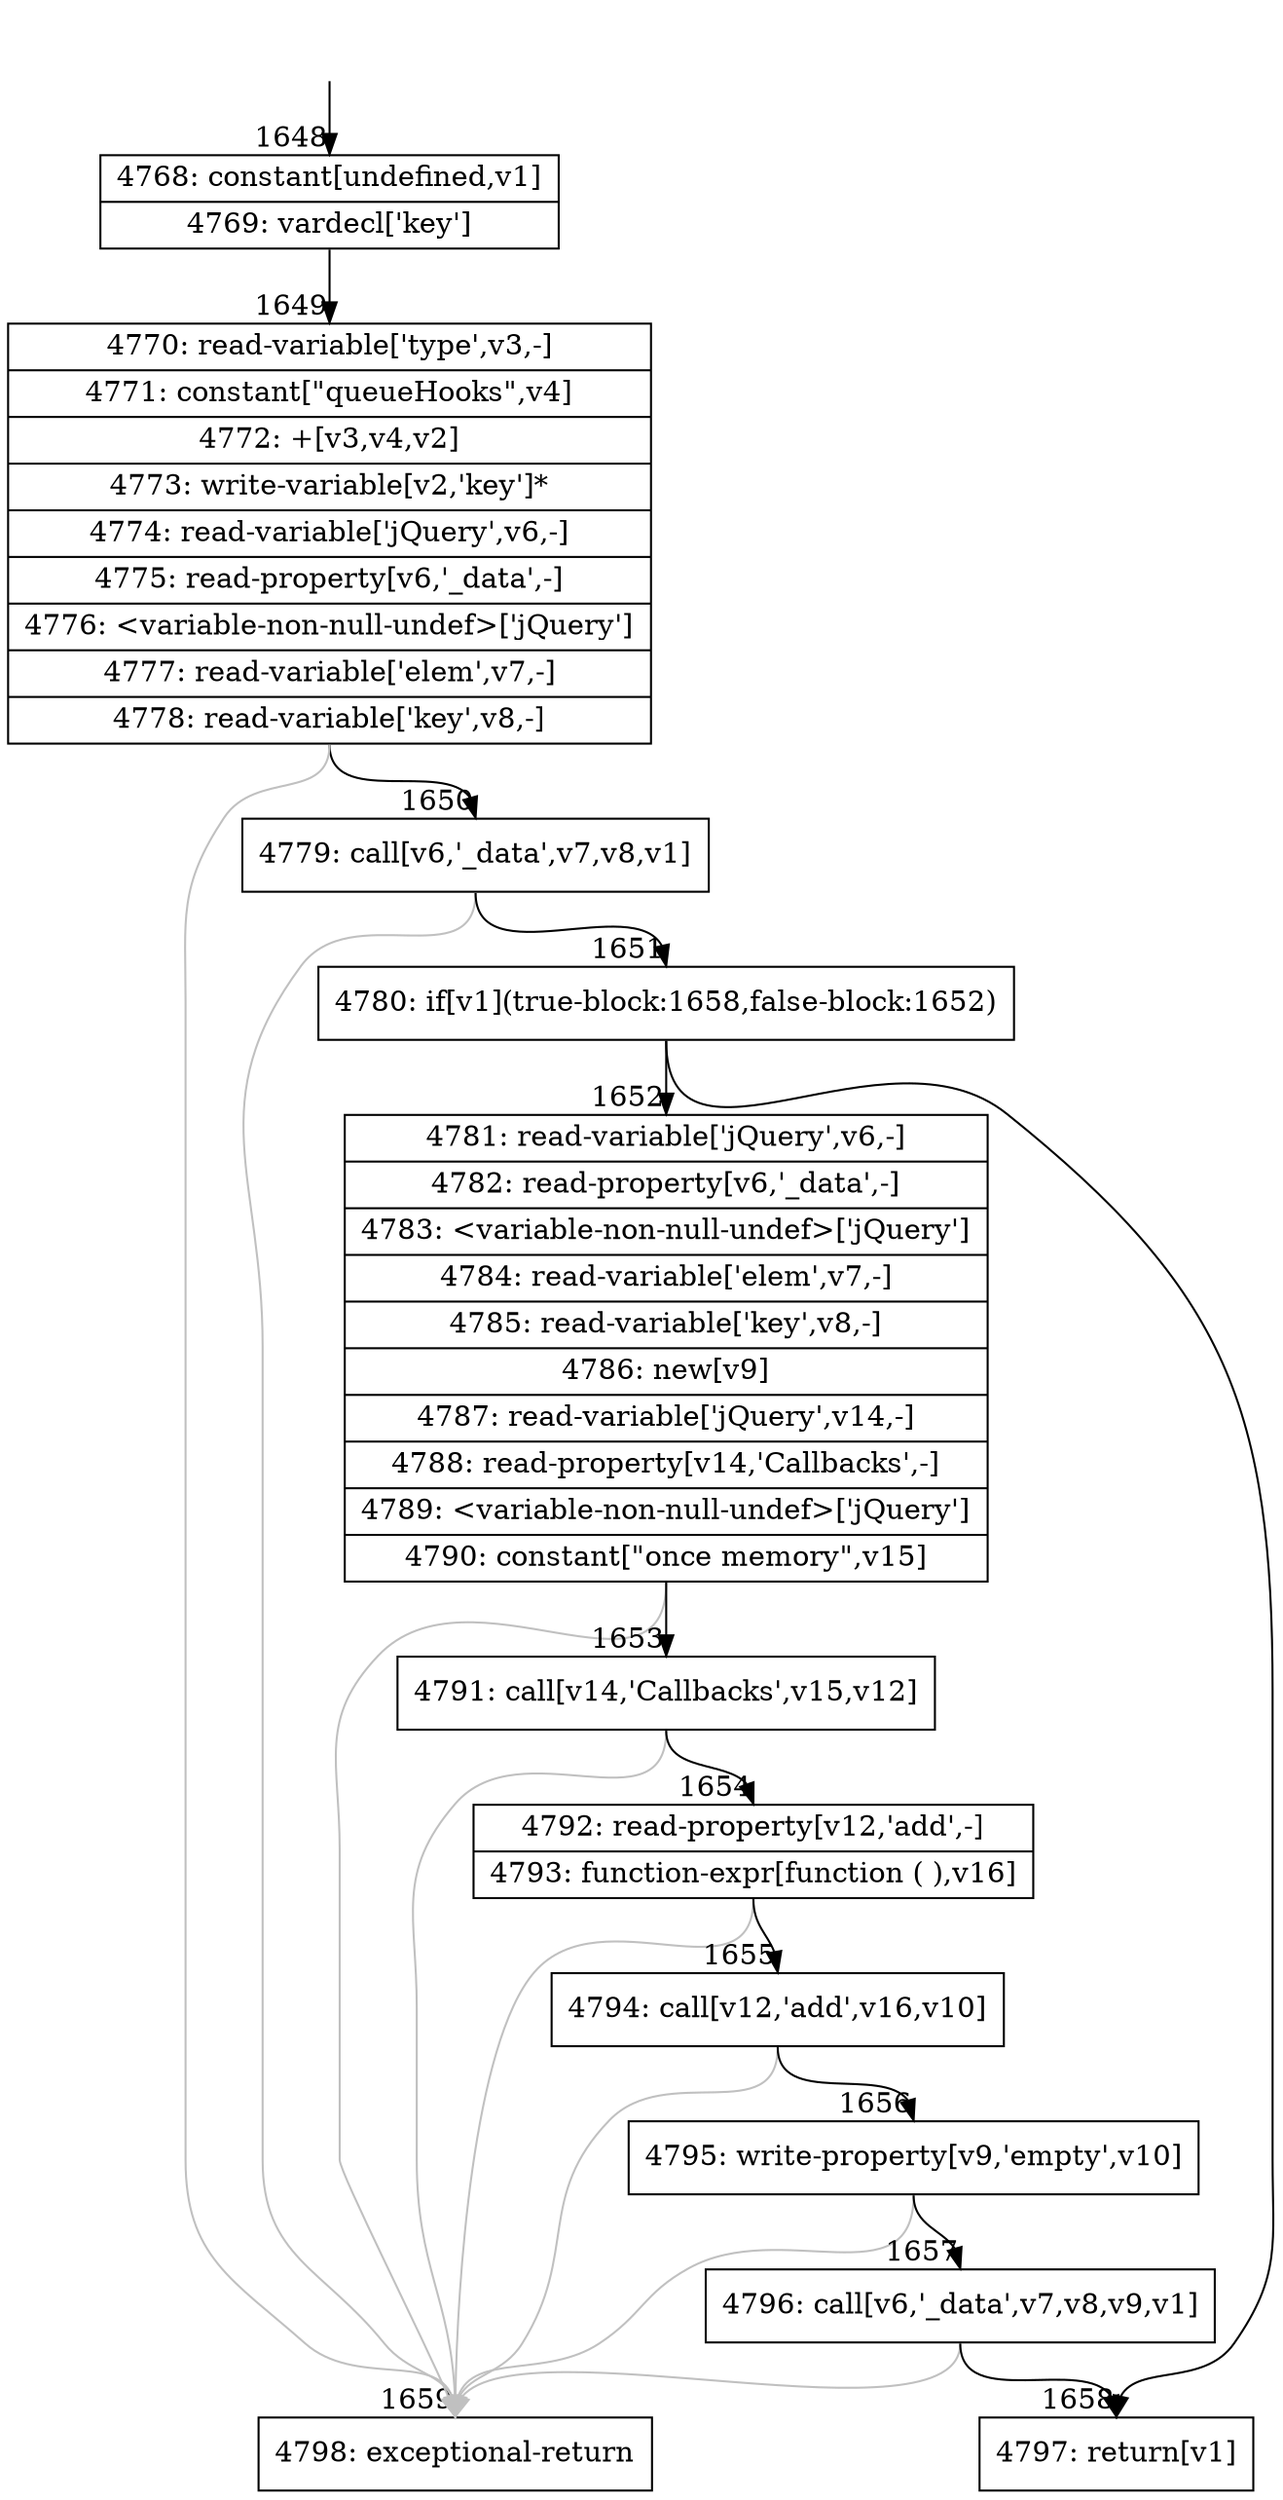 digraph {
rankdir="TD"
BB_entry112[shape=none,label=""];
BB_entry112 -> BB1648 [tailport=s, headport=n, headlabel="    1648"]
BB1648 [shape=record label="{4768: constant[undefined,v1]|4769: vardecl['key']}" ] 
BB1648 -> BB1649 [tailport=s, headport=n, headlabel="      1649"]
BB1649 [shape=record label="{4770: read-variable['type',v3,-]|4771: constant[\"queueHooks\",v4]|4772: +[v3,v4,v2]|4773: write-variable[v2,'key']*|4774: read-variable['jQuery',v6,-]|4775: read-property[v6,'_data',-]|4776: \<variable-non-null-undef\>['jQuery']|4777: read-variable['elem',v7,-]|4778: read-variable['key',v8,-]}" ] 
BB1649 -> BB1650 [tailport=s, headport=n, headlabel="      1650"]
BB1649 -> BB1659 [tailport=s, headport=n, color=gray, headlabel="      1659"]
BB1650 [shape=record label="{4779: call[v6,'_data',v7,v8,v1]}" ] 
BB1650 -> BB1651 [tailport=s, headport=n, headlabel="      1651"]
BB1650 -> BB1659 [tailport=s, headport=n, color=gray]
BB1651 [shape=record label="{4780: if[v1](true-block:1658,false-block:1652)}" ] 
BB1651 -> BB1658 [tailport=s, headport=n, headlabel="      1658"]
BB1651 -> BB1652 [tailport=s, headport=n, headlabel="      1652"]
BB1652 [shape=record label="{4781: read-variable['jQuery',v6,-]|4782: read-property[v6,'_data',-]|4783: \<variable-non-null-undef\>['jQuery']|4784: read-variable['elem',v7,-]|4785: read-variable['key',v8,-]|4786: new[v9]|4787: read-variable['jQuery',v14,-]|4788: read-property[v14,'Callbacks',-]|4789: \<variable-non-null-undef\>['jQuery']|4790: constant[\"once memory\",v15]}" ] 
BB1652 -> BB1653 [tailport=s, headport=n, headlabel="      1653"]
BB1652 -> BB1659 [tailport=s, headport=n, color=gray]
BB1653 [shape=record label="{4791: call[v14,'Callbacks',v15,v12]}" ] 
BB1653 -> BB1654 [tailport=s, headport=n, headlabel="      1654"]
BB1653 -> BB1659 [tailport=s, headport=n, color=gray]
BB1654 [shape=record label="{4792: read-property[v12,'add',-]|4793: function-expr[function ( ),v16]}" ] 
BB1654 -> BB1655 [tailport=s, headport=n, headlabel="      1655"]
BB1654 -> BB1659 [tailport=s, headport=n, color=gray]
BB1655 [shape=record label="{4794: call[v12,'add',v16,v10]}" ] 
BB1655 -> BB1656 [tailport=s, headport=n, headlabel="      1656"]
BB1655 -> BB1659 [tailport=s, headport=n, color=gray]
BB1656 [shape=record label="{4795: write-property[v9,'empty',v10]}" ] 
BB1656 -> BB1657 [tailport=s, headport=n, headlabel="      1657"]
BB1656 -> BB1659 [tailport=s, headport=n, color=gray]
BB1657 [shape=record label="{4796: call[v6,'_data',v7,v8,v9,v1]}" ] 
BB1657 -> BB1658 [tailport=s, headport=n]
BB1657 -> BB1659 [tailport=s, headport=n, color=gray]
BB1658 [shape=record label="{4797: return[v1]}" ] 
BB1659 [shape=record label="{4798: exceptional-return}" ] 
}
